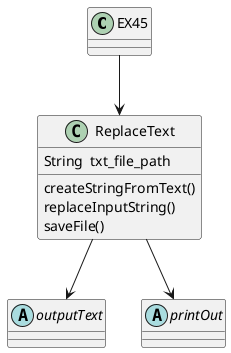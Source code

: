 @startuml

class EX45
class ReplaceText {
String  txt_file_path
createStringFromText()
replaceInputString()
saveFile()
}
abstract outputText
abstract printOut

EX45 --> ReplaceText
ReplaceText --> outputText
ReplaceText --> printOut


@enduml